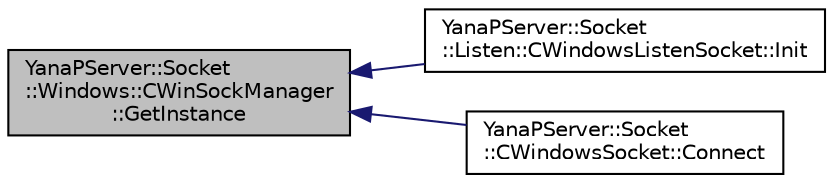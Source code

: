 digraph "YanaPServer::Socket::Windows::CWinSockManager::GetInstance"
{
  edge [fontname="Helvetica",fontsize="10",labelfontname="Helvetica",labelfontsize="10"];
  node [fontname="Helvetica",fontsize="10",shape=record];
  rankdir="LR";
  Node1 [label="YanaPServer::Socket\l::Windows::CWinSockManager\l::GetInstance",height=0.2,width=0.4,color="black", fillcolor="grey75", style="filled", fontcolor="black"];
  Node1 -> Node2 [dir="back",color="midnightblue",fontsize="10",style="solid",fontname="Helvetica"];
  Node2 [label="YanaPServer::Socket\l::Listen::CWindowsListenSocket::Init",height=0.2,width=0.4,color="black", fillcolor="white", style="filled",URL="$class_yana_p_server_1_1_socket_1_1_listen_1_1_c_windows_listen_socket.html#a019d74978585eb4073fb631eba9409ca",tooltip="ソケットの初期化 "];
  Node1 -> Node3 [dir="back",color="midnightblue",fontsize="10",style="solid",fontname="Helvetica"];
  Node3 [label="YanaPServer::Socket\l::CWindowsSocket::Connect",height=0.2,width=0.4,color="black", fillcolor="white", style="filled",URL="$class_yana_p_server_1_1_socket_1_1_c_windows_socket.html#a2bcff0d00b240f839ab58cd6c11e3e84",tooltip="接続 "];
}
